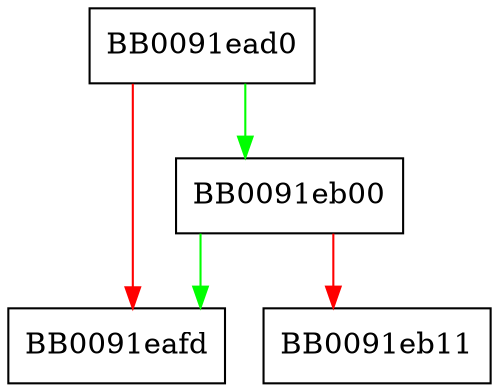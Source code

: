 digraph _dl_protect_relro {
  node [shape="box"];
  graph [splines=ortho];
  BB0091ead0 -> BB0091eb00 [color="green"];
  BB0091ead0 -> BB0091eafd [color="red"];
  BB0091eb00 -> BB0091eafd [color="green"];
  BB0091eb00 -> BB0091eb11 [color="red"];
}